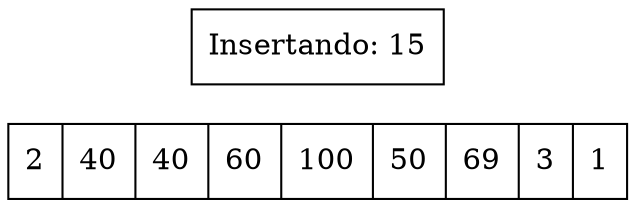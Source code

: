 digraph G{ node [shape = record ];
 rankdir=LR;X[label="{ 2|40|40|60|100|50|69|3|1}" pos = "10,1!" ]puntDer[label="Insertando: 15" pos = "9,2!"] 
}
